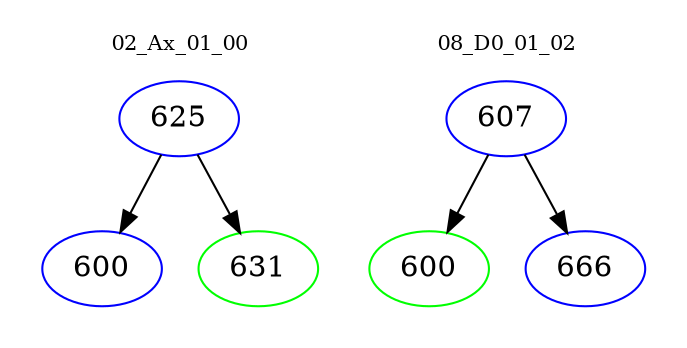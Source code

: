 digraph{
subgraph cluster_0 {
color = white
label = "02_Ax_01_00";
fontsize=10;
T0_625 [label="625", color="blue"]
T0_625 -> T0_600 [color="black"]
T0_600 [label="600", color="blue"]
T0_625 -> T0_631 [color="black"]
T0_631 [label="631", color="green"]
}
subgraph cluster_1 {
color = white
label = "08_D0_01_02";
fontsize=10;
T1_607 [label="607", color="blue"]
T1_607 -> T1_600 [color="black"]
T1_600 [label="600", color="green"]
T1_607 -> T1_666 [color="black"]
T1_666 [label="666", color="blue"]
}
}
